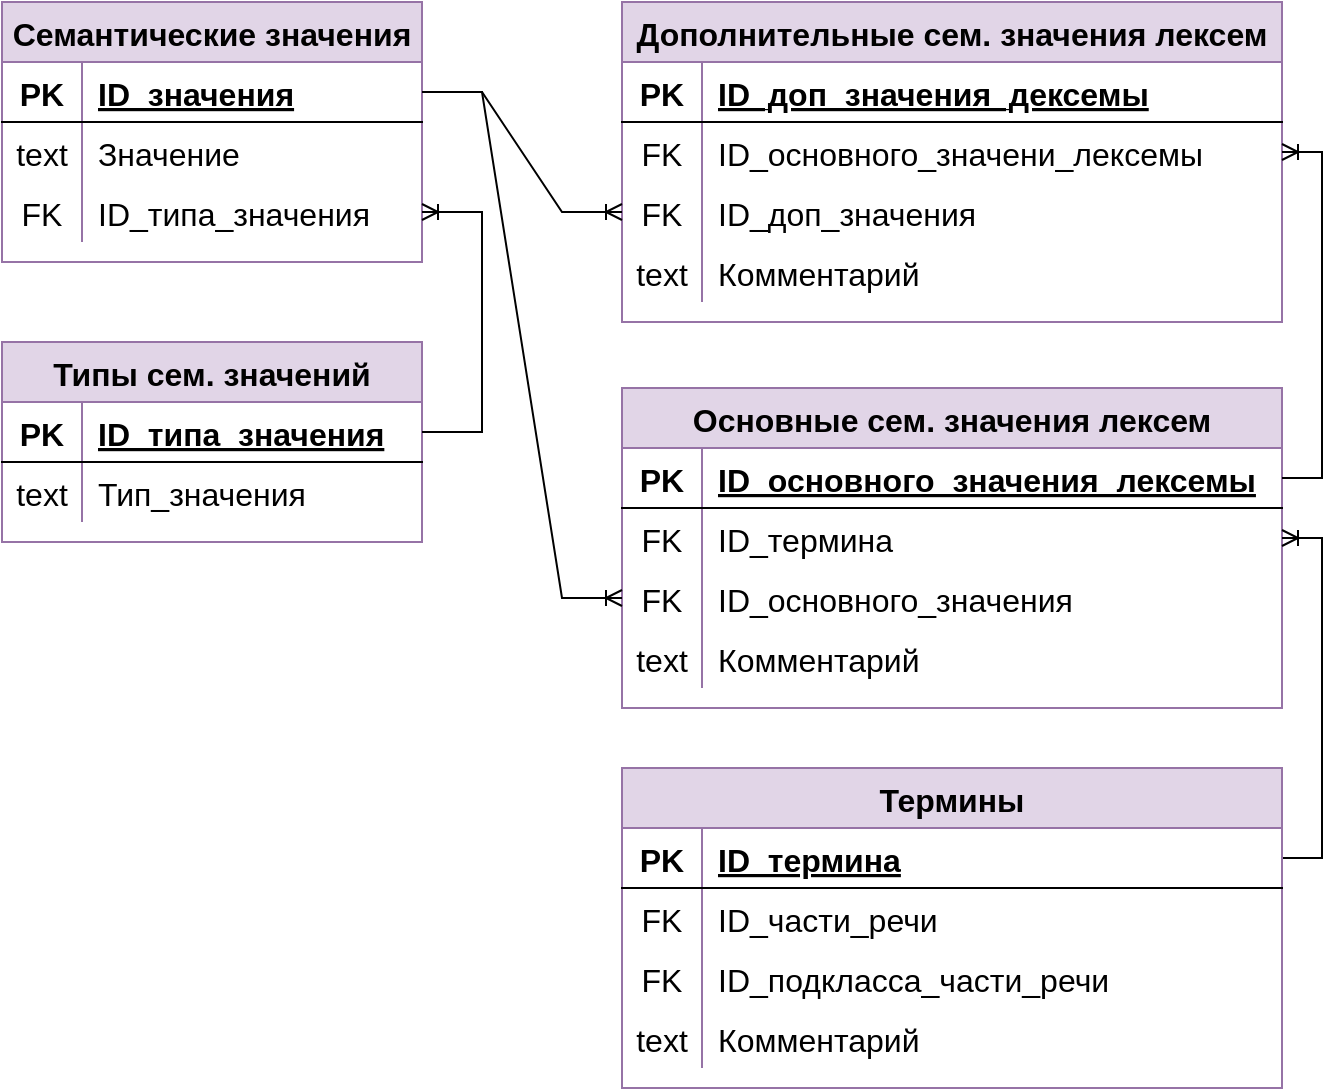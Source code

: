 <mxfile version="18.0.6" type="device"><diagram id="oGNNaZWR1cr9jMbpYUV6" name="Страница 1"><mxGraphModel dx="2591" dy="1692" grid="1" gridSize="10" guides="1" tooltips="1" connect="1" arrows="1" fold="1" page="1" pageScale="1" pageWidth="1169" pageHeight="827" math="0" shadow="0"><root><mxCell id="0"/><mxCell id="1" parent="0"/><mxCell id="ufKuGVOClUHjmI8PseaD-1" value="Семантические значения" style="shape=table;startSize=30;container=1;collapsible=1;childLayout=tableLayout;fixedRows=1;rowLines=0;fontStyle=1;align=center;resizeLast=1;fillColor=#e1d5e7;strokeColor=#9673a6;fontSize=16;" parent="1" vertex="1"><mxGeometry x="-20" y="-800" width="210" height="130" as="geometry"/></mxCell><mxCell id="ufKuGVOClUHjmI8PseaD-2" value="" style="shape=tableRow;horizontal=0;startSize=0;swimlaneHead=0;swimlaneBody=0;fillColor=none;collapsible=0;dropTarget=0;points=[[0,0.5],[1,0.5]];portConstraint=eastwest;top=0;left=0;right=0;bottom=1;fontSize=16;" parent="ufKuGVOClUHjmI8PseaD-1" vertex="1"><mxGeometry y="30" width="210" height="30" as="geometry"/></mxCell><mxCell id="ufKuGVOClUHjmI8PseaD-3" value="PK" style="shape=partialRectangle;connectable=0;fillColor=none;top=0;left=0;bottom=0;right=0;fontStyle=1;overflow=hidden;fontSize=16;" parent="ufKuGVOClUHjmI8PseaD-2" vertex="1"><mxGeometry width="40" height="30" as="geometry"><mxRectangle width="40" height="30" as="alternateBounds"/></mxGeometry></mxCell><mxCell id="ufKuGVOClUHjmI8PseaD-4" value="ID_значения" style="shape=partialRectangle;connectable=0;fillColor=none;top=0;left=0;bottom=0;right=0;align=left;spacingLeft=6;fontStyle=5;overflow=hidden;fontSize=16;" parent="ufKuGVOClUHjmI8PseaD-2" vertex="1"><mxGeometry x="40" width="170" height="30" as="geometry"><mxRectangle width="170" height="30" as="alternateBounds"/></mxGeometry></mxCell><mxCell id="ufKuGVOClUHjmI8PseaD-5" value="" style="shape=tableRow;horizontal=0;startSize=0;swimlaneHead=0;swimlaneBody=0;fillColor=none;collapsible=0;dropTarget=0;points=[[0,0.5],[1,0.5]];portConstraint=eastwest;top=0;left=0;right=0;bottom=0;fontSize=16;" parent="ufKuGVOClUHjmI8PseaD-1" vertex="1"><mxGeometry y="60" width="210" height="30" as="geometry"/></mxCell><mxCell id="ufKuGVOClUHjmI8PseaD-6" value="text" style="shape=partialRectangle;connectable=0;fillColor=none;top=0;left=0;bottom=0;right=0;editable=1;overflow=hidden;fontSize=16;" parent="ufKuGVOClUHjmI8PseaD-5" vertex="1"><mxGeometry width="40" height="30" as="geometry"><mxRectangle width="40" height="30" as="alternateBounds"/></mxGeometry></mxCell><mxCell id="ufKuGVOClUHjmI8PseaD-7" value="Значение" style="shape=partialRectangle;connectable=0;fillColor=none;top=0;left=0;bottom=0;right=0;align=left;spacingLeft=6;overflow=hidden;fontSize=16;" parent="ufKuGVOClUHjmI8PseaD-5" vertex="1"><mxGeometry x="40" width="170" height="30" as="geometry"><mxRectangle width="170" height="30" as="alternateBounds"/></mxGeometry></mxCell><mxCell id="ufKuGVOClUHjmI8PseaD-8" value="" style="shape=tableRow;horizontal=0;startSize=0;swimlaneHead=0;swimlaneBody=0;fillColor=none;collapsible=0;dropTarget=0;points=[[0,0.5],[1,0.5]];portConstraint=eastwest;top=0;left=0;right=0;bottom=0;fontSize=16;" parent="ufKuGVOClUHjmI8PseaD-1" vertex="1"><mxGeometry y="90" width="210" height="30" as="geometry"/></mxCell><mxCell id="ufKuGVOClUHjmI8PseaD-9" value="FK" style="shape=partialRectangle;connectable=0;fillColor=none;top=0;left=0;bottom=0;right=0;editable=1;overflow=hidden;fontSize=16;" parent="ufKuGVOClUHjmI8PseaD-8" vertex="1"><mxGeometry width="40" height="30" as="geometry"><mxRectangle width="40" height="30" as="alternateBounds"/></mxGeometry></mxCell><mxCell id="ufKuGVOClUHjmI8PseaD-10" value="ID_типа_значения" style="shape=partialRectangle;connectable=0;fillColor=none;top=0;left=0;bottom=0;right=0;align=left;spacingLeft=6;overflow=hidden;fontSize=16;" parent="ufKuGVOClUHjmI8PseaD-8" vertex="1"><mxGeometry x="40" width="170" height="30" as="geometry"><mxRectangle width="170" height="30" as="alternateBounds"/></mxGeometry></mxCell><mxCell id="ufKuGVOClUHjmI8PseaD-11" value="Типы сем. значений" style="shape=table;startSize=30;container=1;collapsible=1;childLayout=tableLayout;fixedRows=1;rowLines=0;fontStyle=1;align=center;resizeLast=1;fillColor=#e1d5e7;strokeColor=#9673a6;fontSize=16;" parent="1" vertex="1"><mxGeometry x="-20" y="-630" width="210" height="100" as="geometry"/></mxCell><mxCell id="ufKuGVOClUHjmI8PseaD-12" value="" style="shape=tableRow;horizontal=0;startSize=0;swimlaneHead=0;swimlaneBody=0;fillColor=none;collapsible=0;dropTarget=0;points=[[0,0.5],[1,0.5]];portConstraint=eastwest;top=0;left=0;right=0;bottom=1;fontSize=16;" parent="ufKuGVOClUHjmI8PseaD-11" vertex="1"><mxGeometry y="30" width="210" height="30" as="geometry"/></mxCell><mxCell id="ufKuGVOClUHjmI8PseaD-13" value="PK" style="shape=partialRectangle;connectable=0;fillColor=none;top=0;left=0;bottom=0;right=0;fontStyle=1;overflow=hidden;fontSize=16;" parent="ufKuGVOClUHjmI8PseaD-12" vertex="1"><mxGeometry width="40" height="30" as="geometry"><mxRectangle width="40" height="30" as="alternateBounds"/></mxGeometry></mxCell><mxCell id="ufKuGVOClUHjmI8PseaD-14" value="ID_типа_значения" style="shape=partialRectangle;connectable=0;fillColor=none;top=0;left=0;bottom=0;right=0;align=left;spacingLeft=6;fontStyle=5;overflow=hidden;fontSize=16;" parent="ufKuGVOClUHjmI8PseaD-12" vertex="1"><mxGeometry x="40" width="170" height="30" as="geometry"><mxRectangle width="170" height="30" as="alternateBounds"/></mxGeometry></mxCell><mxCell id="ufKuGVOClUHjmI8PseaD-15" value="" style="shape=tableRow;horizontal=0;startSize=0;swimlaneHead=0;swimlaneBody=0;fillColor=none;collapsible=0;dropTarget=0;points=[[0,0.5],[1,0.5]];portConstraint=eastwest;top=0;left=0;right=0;bottom=0;fontSize=16;" parent="ufKuGVOClUHjmI8PseaD-11" vertex="1"><mxGeometry y="60" width="210" height="30" as="geometry"/></mxCell><mxCell id="ufKuGVOClUHjmI8PseaD-16" value="text" style="shape=partialRectangle;connectable=0;fillColor=none;top=0;left=0;bottom=0;right=0;editable=1;overflow=hidden;fontSize=16;" parent="ufKuGVOClUHjmI8PseaD-15" vertex="1"><mxGeometry width="40" height="30" as="geometry"><mxRectangle width="40" height="30" as="alternateBounds"/></mxGeometry></mxCell><mxCell id="ufKuGVOClUHjmI8PseaD-17" value="Тип_значения" style="shape=partialRectangle;connectable=0;fillColor=none;top=0;left=0;bottom=0;right=0;align=left;spacingLeft=6;overflow=hidden;fontSize=16;" parent="ufKuGVOClUHjmI8PseaD-15" vertex="1"><mxGeometry x="40" width="170" height="30" as="geometry"><mxRectangle width="170" height="30" as="alternateBounds"/></mxGeometry></mxCell><mxCell id="ufKuGVOClUHjmI8PseaD-18" value="Основные сем. значения лексем" style="shape=table;startSize=30;container=1;collapsible=1;childLayout=tableLayout;fixedRows=1;rowLines=0;fontStyle=1;align=center;resizeLast=1;fillColor=#e1d5e7;strokeColor=#9673a6;fontSize=16;" parent="1" vertex="1"><mxGeometry x="290" y="-607" width="330" height="160" as="geometry"/></mxCell><mxCell id="ufKuGVOClUHjmI8PseaD-19" value="" style="shape=tableRow;horizontal=0;startSize=0;swimlaneHead=0;swimlaneBody=0;fillColor=none;collapsible=0;dropTarget=0;points=[[0,0.5],[1,0.5]];portConstraint=eastwest;top=0;left=0;right=0;bottom=1;fontSize=16;" parent="ufKuGVOClUHjmI8PseaD-18" vertex="1"><mxGeometry y="30" width="330" height="30" as="geometry"/></mxCell><mxCell id="ufKuGVOClUHjmI8PseaD-20" value="PK" style="shape=partialRectangle;connectable=0;fillColor=none;top=0;left=0;bottom=0;right=0;fontStyle=1;overflow=hidden;fontSize=16;" parent="ufKuGVOClUHjmI8PseaD-19" vertex="1"><mxGeometry width="40" height="30" as="geometry"><mxRectangle width="40" height="30" as="alternateBounds"/></mxGeometry></mxCell><mxCell id="ufKuGVOClUHjmI8PseaD-21" value="ID_основного_значения_лексемы" style="shape=partialRectangle;connectable=0;fillColor=none;top=0;left=0;bottom=0;right=0;align=left;spacingLeft=6;fontStyle=5;overflow=hidden;fontSize=16;" parent="ufKuGVOClUHjmI8PseaD-19" vertex="1"><mxGeometry x="40" width="290" height="30" as="geometry"><mxRectangle width="290" height="30" as="alternateBounds"/></mxGeometry></mxCell><mxCell id="ufKuGVOClUHjmI8PseaD-22" value="" style="shape=tableRow;horizontal=0;startSize=0;swimlaneHead=0;swimlaneBody=0;fillColor=none;collapsible=0;dropTarget=0;points=[[0,0.5],[1,0.5]];portConstraint=eastwest;top=0;left=0;right=0;bottom=0;fontSize=16;" parent="ufKuGVOClUHjmI8PseaD-18" vertex="1"><mxGeometry y="60" width="330" height="30" as="geometry"/></mxCell><mxCell id="ufKuGVOClUHjmI8PseaD-23" value="FK" style="shape=partialRectangle;connectable=0;fillColor=none;top=0;left=0;bottom=0;right=0;editable=1;overflow=hidden;fontSize=16;" parent="ufKuGVOClUHjmI8PseaD-22" vertex="1"><mxGeometry width="40" height="30" as="geometry"><mxRectangle width="40" height="30" as="alternateBounds"/></mxGeometry></mxCell><mxCell id="ufKuGVOClUHjmI8PseaD-24" value="ID_термина" style="shape=partialRectangle;connectable=0;fillColor=none;top=0;left=0;bottom=0;right=0;align=left;spacingLeft=6;overflow=hidden;fontSize=16;" parent="ufKuGVOClUHjmI8PseaD-22" vertex="1"><mxGeometry x="40" width="290" height="30" as="geometry"><mxRectangle width="290" height="30" as="alternateBounds"/></mxGeometry></mxCell><mxCell id="ufKuGVOClUHjmI8PseaD-25" value="" style="shape=tableRow;horizontal=0;startSize=0;swimlaneHead=0;swimlaneBody=0;fillColor=none;collapsible=0;dropTarget=0;points=[[0,0.5],[1,0.5]];portConstraint=eastwest;top=0;left=0;right=0;bottom=0;fontSize=16;" parent="ufKuGVOClUHjmI8PseaD-18" vertex="1"><mxGeometry y="90" width="330" height="30" as="geometry"/></mxCell><mxCell id="ufKuGVOClUHjmI8PseaD-26" value="FK" style="shape=partialRectangle;connectable=0;fillColor=none;top=0;left=0;bottom=0;right=0;editable=1;overflow=hidden;fontSize=16;" parent="ufKuGVOClUHjmI8PseaD-25" vertex="1"><mxGeometry width="40" height="30" as="geometry"><mxRectangle width="40" height="30" as="alternateBounds"/></mxGeometry></mxCell><mxCell id="ufKuGVOClUHjmI8PseaD-27" value="ID_основного_значения" style="shape=partialRectangle;connectable=0;fillColor=none;top=0;left=0;bottom=0;right=0;align=left;spacingLeft=6;overflow=hidden;fontSize=16;" parent="ufKuGVOClUHjmI8PseaD-25" vertex="1"><mxGeometry x="40" width="290" height="30" as="geometry"><mxRectangle width="290" height="30" as="alternateBounds"/></mxGeometry></mxCell><mxCell id="ufKuGVOClUHjmI8PseaD-28" value="" style="shape=tableRow;horizontal=0;startSize=0;swimlaneHead=0;swimlaneBody=0;fillColor=none;collapsible=0;dropTarget=0;points=[[0,0.5],[1,0.5]];portConstraint=eastwest;top=0;left=0;right=0;bottom=0;fontSize=16;" parent="ufKuGVOClUHjmI8PseaD-18" vertex="1"><mxGeometry y="120" width="330" height="30" as="geometry"/></mxCell><mxCell id="ufKuGVOClUHjmI8PseaD-29" value="text" style="shape=partialRectangle;connectable=0;fillColor=none;top=0;left=0;bottom=0;right=0;editable=1;overflow=hidden;fontSize=16;" parent="ufKuGVOClUHjmI8PseaD-28" vertex="1"><mxGeometry width="40" height="30" as="geometry"><mxRectangle width="40" height="30" as="alternateBounds"/></mxGeometry></mxCell><mxCell id="ufKuGVOClUHjmI8PseaD-30" value="Комментарий" style="shape=partialRectangle;connectable=0;fillColor=none;top=0;left=0;bottom=0;right=0;align=left;spacingLeft=6;overflow=hidden;fontSize=16;" parent="ufKuGVOClUHjmI8PseaD-28" vertex="1"><mxGeometry x="40" width="290" height="30" as="geometry"><mxRectangle width="290" height="30" as="alternateBounds"/></mxGeometry></mxCell><mxCell id="ufKuGVOClUHjmI8PseaD-31" value="" style="edgeStyle=entityRelationEdgeStyle;fontSize=16;html=1;endArrow=ERoneToMany;rounded=0;" parent="1" source="ufKuGVOClUHjmI8PseaD-12" target="ufKuGVOClUHjmI8PseaD-8" edge="1"><mxGeometry width="100" height="100" relative="1" as="geometry"><mxPoint x="280" y="-285" as="sourcePoint"/><mxPoint x="380" y="-385" as="targetPoint"/></mxGeometry></mxCell><mxCell id="ufKuGVOClUHjmI8PseaD-32" value="" style="edgeStyle=entityRelationEdgeStyle;fontSize=16;html=1;endArrow=ERoneToMany;rounded=0;" parent="1" source="ufKuGVOClUHjmI8PseaD-2" target="ufKuGVOClUHjmI8PseaD-25" edge="1"><mxGeometry width="100" height="100" relative="1" as="geometry"><mxPoint x="290" y="-205" as="sourcePoint"/><mxPoint x="290" y="-315" as="targetPoint"/></mxGeometry></mxCell><mxCell id="ufKuGVOClUHjmI8PseaD-33" value="Дополнительные сем. значения лексем" style="shape=table;startSize=30;container=1;collapsible=1;childLayout=tableLayout;fixedRows=1;rowLines=0;fontStyle=1;align=center;resizeLast=1;fillColor=#e1d5e7;strokeColor=#9673a6;fontSize=16;" parent="1" vertex="1"><mxGeometry x="290" y="-800" width="330" height="160" as="geometry"/></mxCell><mxCell id="ufKuGVOClUHjmI8PseaD-34" value="" style="shape=tableRow;horizontal=0;startSize=0;swimlaneHead=0;swimlaneBody=0;fillColor=none;collapsible=0;dropTarget=0;points=[[0,0.5],[1,0.5]];portConstraint=eastwest;top=0;left=0;right=0;bottom=1;fontSize=16;" parent="ufKuGVOClUHjmI8PseaD-33" vertex="1"><mxGeometry y="30" width="330" height="30" as="geometry"/></mxCell><mxCell id="ufKuGVOClUHjmI8PseaD-35" value="PK" style="shape=partialRectangle;connectable=0;fillColor=none;top=0;left=0;bottom=0;right=0;fontStyle=1;overflow=hidden;fontSize=16;" parent="ufKuGVOClUHjmI8PseaD-34" vertex="1"><mxGeometry width="40" height="30" as="geometry"><mxRectangle width="40" height="30" as="alternateBounds"/></mxGeometry></mxCell><mxCell id="ufKuGVOClUHjmI8PseaD-36" value="ID_доп_значения_дексемы" style="shape=partialRectangle;connectable=0;fillColor=none;top=0;left=0;bottom=0;right=0;align=left;spacingLeft=6;fontStyle=5;overflow=hidden;fontSize=16;" parent="ufKuGVOClUHjmI8PseaD-34" vertex="1"><mxGeometry x="40" width="290" height="30" as="geometry"><mxRectangle width="290" height="30" as="alternateBounds"/></mxGeometry></mxCell><mxCell id="ufKuGVOClUHjmI8PseaD-37" value="" style="shape=tableRow;horizontal=0;startSize=0;swimlaneHead=0;swimlaneBody=0;fillColor=none;collapsible=0;dropTarget=0;points=[[0,0.5],[1,0.5]];portConstraint=eastwest;top=0;left=0;right=0;bottom=0;fontSize=16;" parent="ufKuGVOClUHjmI8PseaD-33" vertex="1"><mxGeometry y="60" width="330" height="30" as="geometry"/></mxCell><mxCell id="ufKuGVOClUHjmI8PseaD-38" value="FK" style="shape=partialRectangle;connectable=0;fillColor=none;top=0;left=0;bottom=0;right=0;editable=1;overflow=hidden;fontSize=16;" parent="ufKuGVOClUHjmI8PseaD-37" vertex="1"><mxGeometry width="40" height="30" as="geometry"><mxRectangle width="40" height="30" as="alternateBounds"/></mxGeometry></mxCell><mxCell id="ufKuGVOClUHjmI8PseaD-39" value="ID_основного_значени_лексемы" style="shape=partialRectangle;connectable=0;fillColor=none;top=0;left=0;bottom=0;right=0;align=left;spacingLeft=6;overflow=hidden;fontSize=16;" parent="ufKuGVOClUHjmI8PseaD-37" vertex="1"><mxGeometry x="40" width="290" height="30" as="geometry"><mxRectangle width="290" height="30" as="alternateBounds"/></mxGeometry></mxCell><mxCell id="ufKuGVOClUHjmI8PseaD-40" value="" style="shape=tableRow;horizontal=0;startSize=0;swimlaneHead=0;swimlaneBody=0;fillColor=none;collapsible=0;dropTarget=0;points=[[0,0.5],[1,0.5]];portConstraint=eastwest;top=0;left=0;right=0;bottom=0;fontSize=16;" parent="ufKuGVOClUHjmI8PseaD-33" vertex="1"><mxGeometry y="90" width="330" height="30" as="geometry"/></mxCell><mxCell id="ufKuGVOClUHjmI8PseaD-41" value="FK" style="shape=partialRectangle;connectable=0;fillColor=none;top=0;left=0;bottom=0;right=0;editable=1;overflow=hidden;fontSize=16;" parent="ufKuGVOClUHjmI8PseaD-40" vertex="1"><mxGeometry width="40" height="30" as="geometry"><mxRectangle width="40" height="30" as="alternateBounds"/></mxGeometry></mxCell><mxCell id="ufKuGVOClUHjmI8PseaD-42" value="ID_доп_значения" style="shape=partialRectangle;connectable=0;fillColor=none;top=0;left=0;bottom=0;right=0;align=left;spacingLeft=6;overflow=hidden;fontSize=16;" parent="ufKuGVOClUHjmI8PseaD-40" vertex="1"><mxGeometry x="40" width="290" height="30" as="geometry"><mxRectangle width="290" height="30" as="alternateBounds"/></mxGeometry></mxCell><mxCell id="ufKuGVOClUHjmI8PseaD-46" value="" style="shape=tableRow;horizontal=0;startSize=0;swimlaneHead=0;swimlaneBody=0;fillColor=none;collapsible=0;dropTarget=0;points=[[0,0.5],[1,0.5]];portConstraint=eastwest;top=0;left=0;right=0;bottom=0;fontSize=16;" parent="ufKuGVOClUHjmI8PseaD-33" vertex="1"><mxGeometry y="120" width="330" height="30" as="geometry"/></mxCell><mxCell id="ufKuGVOClUHjmI8PseaD-47" value="text" style="shape=partialRectangle;connectable=0;fillColor=none;top=0;left=0;bottom=0;right=0;editable=1;overflow=hidden;fontSize=16;" parent="ufKuGVOClUHjmI8PseaD-46" vertex="1"><mxGeometry width="40" height="30" as="geometry"><mxRectangle width="40" height="30" as="alternateBounds"/></mxGeometry></mxCell><mxCell id="ufKuGVOClUHjmI8PseaD-48" value="Комментарий" style="shape=partialRectangle;connectable=0;fillColor=none;top=0;left=0;bottom=0;right=0;align=left;spacingLeft=6;overflow=hidden;fontSize=16;" parent="ufKuGVOClUHjmI8PseaD-46" vertex="1"><mxGeometry x="40" width="290" height="30" as="geometry"><mxRectangle width="290" height="30" as="alternateBounds"/></mxGeometry></mxCell><mxCell id="ufKuGVOClUHjmI8PseaD-49" value="" style="edgeStyle=orthogonalEdgeStyle;fontSize=16;html=1;endArrow=ERoneToMany;rounded=0;exitX=1;exitY=0.5;exitDx=0;exitDy=0;" parent="1" source="ufKuGVOClUHjmI8PseaD-19" target="ufKuGVOClUHjmI8PseaD-37" edge="1"><mxGeometry width="100" height="100" relative="1" as="geometry"><mxPoint x="690" y="-557" as="sourcePoint"/><mxPoint x="440" y="-345" as="targetPoint"/><Array as="points"><mxPoint x="640" y="-562"/><mxPoint x="640" y="-725"/></Array></mxGeometry></mxCell><mxCell id="ufKuGVOClUHjmI8PseaD-50" value="" style="edgeStyle=entityRelationEdgeStyle;fontSize=16;html=1;endArrow=ERoneToMany;rounded=0;" parent="1" source="ufKuGVOClUHjmI8PseaD-2" target="ufKuGVOClUHjmI8PseaD-40" edge="1"><mxGeometry width="100" height="100" relative="1" as="geometry"><mxPoint x="270" y="-185" as="sourcePoint"/><mxPoint x="440" y="-345" as="targetPoint"/></mxGeometry></mxCell><mxCell id="ufKuGVOClUHjmI8PseaD-51" value="" style="edgeStyle=orthogonalEdgeStyle;fontSize=16;html=1;endArrow=ERoneToMany;rounded=0;" parent="1" source="u0Yo15oTJxYzDHI9cH92-2" target="ufKuGVOClUHjmI8PseaD-22" edge="1"><mxGeometry width="100" height="100" relative="1" as="geometry"><mxPoint x="590" y="-352" as="sourcePoint"/><mxPoint x="940" y="-272" as="targetPoint"/><Array as="points"><mxPoint x="640" y="-372"/><mxPoint x="640" y="-532"/></Array></mxGeometry></mxCell><mxCell id="u0Yo15oTJxYzDHI9cH92-1" value="Термины" style="shape=table;startSize=30;container=1;collapsible=1;childLayout=tableLayout;fixedRows=1;rowLines=0;fontStyle=1;align=center;resizeLast=1;fillColor=#e1d5e7;strokeColor=#9673a6;fontSize=16;" parent="1" vertex="1"><mxGeometry x="290" y="-417" width="330" height="160" as="geometry"/></mxCell><mxCell id="u0Yo15oTJxYzDHI9cH92-2" value="" style="shape=tableRow;horizontal=0;startSize=0;swimlaneHead=0;swimlaneBody=0;fillColor=none;collapsible=0;dropTarget=0;points=[[0,0.5],[1,0.5]];portConstraint=eastwest;top=0;left=0;right=0;bottom=1;fontSize=16;" parent="u0Yo15oTJxYzDHI9cH92-1" vertex="1"><mxGeometry y="30" width="330" height="30" as="geometry"/></mxCell><mxCell id="u0Yo15oTJxYzDHI9cH92-3" value="PK" style="shape=partialRectangle;connectable=0;fillColor=none;top=0;left=0;bottom=0;right=0;fontStyle=1;overflow=hidden;fontSize=16;" parent="u0Yo15oTJxYzDHI9cH92-2" vertex="1"><mxGeometry width="40" height="30" as="geometry"><mxRectangle width="40" height="30" as="alternateBounds"/></mxGeometry></mxCell><mxCell id="u0Yo15oTJxYzDHI9cH92-4" value="ID_термина" style="shape=partialRectangle;connectable=0;fillColor=none;top=0;left=0;bottom=0;right=0;align=left;spacingLeft=6;fontStyle=5;overflow=hidden;fontSize=16;" parent="u0Yo15oTJxYzDHI9cH92-2" vertex="1"><mxGeometry x="40" width="290" height="30" as="geometry"><mxRectangle width="290" height="30" as="alternateBounds"/></mxGeometry></mxCell><mxCell id="u0Yo15oTJxYzDHI9cH92-5" value="" style="shape=tableRow;horizontal=0;startSize=0;swimlaneHead=0;swimlaneBody=0;fillColor=none;collapsible=0;dropTarget=0;points=[[0,0.5],[1,0.5]];portConstraint=eastwest;top=0;left=0;right=0;bottom=0;fontSize=16;" parent="u0Yo15oTJxYzDHI9cH92-1" vertex="1"><mxGeometry y="60" width="330" height="30" as="geometry"/></mxCell><mxCell id="u0Yo15oTJxYzDHI9cH92-6" value="FK" style="shape=partialRectangle;connectable=0;fillColor=none;top=0;left=0;bottom=0;right=0;editable=1;overflow=hidden;fontSize=16;" parent="u0Yo15oTJxYzDHI9cH92-5" vertex="1"><mxGeometry width="40" height="30" as="geometry"><mxRectangle width="40" height="30" as="alternateBounds"/></mxGeometry></mxCell><mxCell id="u0Yo15oTJxYzDHI9cH92-7" value="ID_части_речи" style="shape=partialRectangle;connectable=0;fillColor=none;top=0;left=0;bottom=0;right=0;align=left;spacingLeft=6;overflow=hidden;fontSize=16;" parent="u0Yo15oTJxYzDHI9cH92-5" vertex="1"><mxGeometry x="40" width="290" height="30" as="geometry"><mxRectangle width="290" height="30" as="alternateBounds"/></mxGeometry></mxCell><mxCell id="u0Yo15oTJxYzDHI9cH92-8" value="" style="shape=tableRow;horizontal=0;startSize=0;swimlaneHead=0;swimlaneBody=0;fillColor=none;collapsible=0;dropTarget=0;points=[[0,0.5],[1,0.5]];portConstraint=eastwest;top=0;left=0;right=0;bottom=0;fontSize=16;" parent="u0Yo15oTJxYzDHI9cH92-1" vertex="1"><mxGeometry y="90" width="330" height="30" as="geometry"/></mxCell><mxCell id="u0Yo15oTJxYzDHI9cH92-9" value="FK" style="shape=partialRectangle;connectable=0;fillColor=none;top=0;left=0;bottom=0;right=0;editable=1;overflow=hidden;fontSize=16;" parent="u0Yo15oTJxYzDHI9cH92-8" vertex="1"><mxGeometry width="40" height="30" as="geometry"><mxRectangle width="40" height="30" as="alternateBounds"/></mxGeometry></mxCell><mxCell id="u0Yo15oTJxYzDHI9cH92-10" value="ID_подкласса_части_речи" style="shape=partialRectangle;connectable=0;fillColor=none;top=0;left=0;bottom=0;right=0;align=left;spacingLeft=6;overflow=hidden;fontSize=16;" parent="u0Yo15oTJxYzDHI9cH92-8" vertex="1"><mxGeometry x="40" width="290" height="30" as="geometry"><mxRectangle width="290" height="30" as="alternateBounds"/></mxGeometry></mxCell><mxCell id="u0Yo15oTJxYzDHI9cH92-11" value="" style="shape=tableRow;horizontal=0;startSize=0;swimlaneHead=0;swimlaneBody=0;fillColor=none;collapsible=0;dropTarget=0;points=[[0,0.5],[1,0.5]];portConstraint=eastwest;top=0;left=0;right=0;bottom=0;fontSize=16;" parent="u0Yo15oTJxYzDHI9cH92-1" vertex="1"><mxGeometry y="120" width="330" height="30" as="geometry"/></mxCell><mxCell id="u0Yo15oTJxYzDHI9cH92-12" value="text" style="shape=partialRectangle;connectable=0;fillColor=none;top=0;left=0;bottom=0;right=0;editable=1;overflow=hidden;fontSize=16;" parent="u0Yo15oTJxYzDHI9cH92-11" vertex="1"><mxGeometry width="40" height="30" as="geometry"><mxRectangle width="40" height="30" as="alternateBounds"/></mxGeometry></mxCell><mxCell id="u0Yo15oTJxYzDHI9cH92-13" value="Комментарий" style="shape=partialRectangle;connectable=0;fillColor=none;top=0;left=0;bottom=0;right=0;align=left;spacingLeft=6;overflow=hidden;fontSize=16;" parent="u0Yo15oTJxYzDHI9cH92-11" vertex="1"><mxGeometry x="40" width="290" height="30" as="geometry"><mxRectangle width="290" height="30" as="alternateBounds"/></mxGeometry></mxCell></root></mxGraphModel></diagram></mxfile>